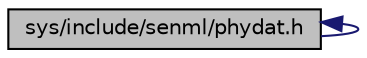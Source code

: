 digraph "sys/include/senml/phydat.h"
{
 // LATEX_PDF_SIZE
  edge [fontname="Helvetica",fontsize="10",labelfontname="Helvetica",labelfontsize="10"];
  node [fontname="Helvetica",fontsize="10",shape=record];
  Node1 [label="sys/include/senml/phydat.h",height=0.2,width=0.4,color="black", fillcolor="grey75", style="filled", fontcolor="black",tooltip="Functionality for converting from Phydat to SenML."];
  Node1 -> Node1 [dir="back",color="midnightblue",fontsize="10",style="solid",fontname="Helvetica"];
}
